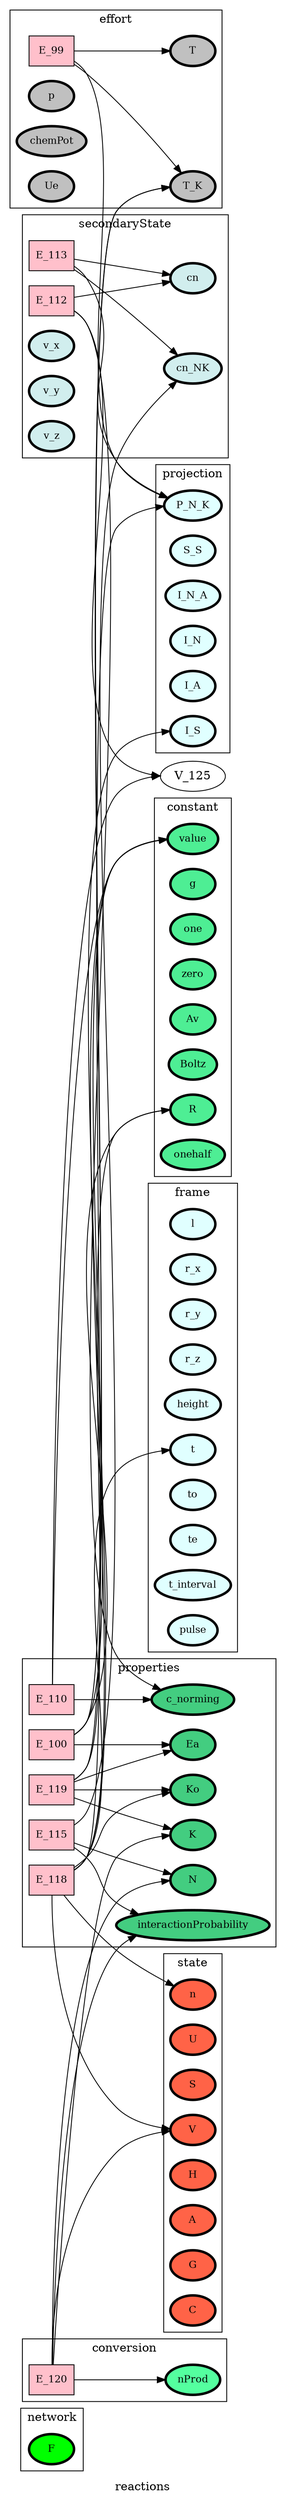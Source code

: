 digraph reactions {
label=reactions;
rankdir=LR;
subgraph cluster_reactions___network {
label=network;
rankdir=LR;
V_10 [fillcolor=green, fontsize=12, label=F, penwidth=3, style=filled];
}

subgraph cluster_reactions___projection {
label=projection;
rankdir=LR;
V_113 [fillcolor=lightcyan, fontsize=12, label=P_N_K, penwidth=3, style=filled];
V_170 [fillcolor=lightcyan, fontsize=12, label=S_S, penwidth=3, style=filled];
V_48 [fillcolor=lightcyan, fontsize=12, label=I_N_A, penwidth=3, style=filled];
V_96 [fillcolor=lightcyan, fontsize=12, label=I_N, penwidth=3, style=filled];
V_97 [fillcolor=lightcyan, fontsize=12, label=I_A, penwidth=3, style=filled];
V_98 [fillcolor=lightcyan, fontsize=12, label=I_S, penwidth=3, style=filled];
}

subgraph cluster_reactions___differenceOperator {
label=differenceOperator;
rankdir=LR;
}

subgraph cluster_reactions___frame {
label=frame;
rankdir=LR;
V_11 [fillcolor=lightcyan1, fontsize=12, label=l, penwidth=3, style=filled];
V_12 [fillcolor=lightcyan1, fontsize=12, label=r_x, penwidth=3, style=filled];
V_13 [fillcolor=lightcyan1, fontsize=12, label=r_y, penwidth=3, style=filled];
V_14 [fillcolor=lightcyan1, fontsize=12, label=r_z, penwidth=3, style=filled];
V_189 [fillcolor=lightcyan1, fontsize=12, label=height, penwidth=3, style=filled];
V_4 [fillcolor=lightcyan1, fontsize=12, label=t, penwidth=3, style=filled];
V_5 [fillcolor=lightcyan1, fontsize=12, label=to, penwidth=3, style=filled];
V_6 [fillcolor=lightcyan1, fontsize=12, label=te, penwidth=3, style=filled];
V_7 [fillcolor=lightcyan1, fontsize=12, label=t_interval, penwidth=3, style=filled];
V_9 [fillcolor=lightcyan1, fontsize=12, label=pulse, penwidth=3, style=filled];
}

subgraph cluster_reactions___state {
label=state;
rankdir=LR;
V_15 [fillcolor=tomato, fontsize=12, label=V, penwidth=3, style=filled];
V_16 [fillcolor=tomato, fontsize=12, label=U, penwidth=3, style=filled];
V_17 [fillcolor=tomato, fontsize=12, label=S, penwidth=3, style=filled];
V_18 [fillcolor=tomato, fontsize=12, label=n, penwidth=3, style=filled];
V_22 [fillcolor=tomato, fontsize=12, label=H, penwidth=3, style=filled];
V_23 [fillcolor=tomato, fontsize=12, label=A, penwidth=3, style=filled];
V_24 [fillcolor=tomato, fontsize=12, label=G, penwidth=3, style=filled];
V_25 [fillcolor=tomato, fontsize=12, label=C, penwidth=3, style=filled];
}

subgraph cluster_reactions___constant {
label=constant;
rankdir=LR;
V_1 [fillcolor=seagreen2, fontsize=12, label=value, penwidth=3, style=filled];
V_190 [fillcolor=seagreen2, fontsize=12, label=g, penwidth=3, style=filled];
V_2 [fillcolor=seagreen2, fontsize=12, label=one, penwidth=3, style=filled];
V_3 [fillcolor=seagreen2, fontsize=12, label=zero, penwidth=3, style=filled];
V_32 [fillcolor=seagreen2, fontsize=12, label=Av, penwidth=3, style=filled];
V_33 [fillcolor=seagreen2, fontsize=12, label=Boltz, penwidth=3, style=filled];
V_34 [fillcolor=seagreen2, fontsize=12, label=R, penwidth=3, style=filled];
V_8 [fillcolor=seagreen2, fontsize=12, label=onehalf, penwidth=3, style=filled];
}

E_99 -> V_113  [splines=ortho];
E_99 -> V_19  [splines=ortho];
subgraph cluster_reactions___effort {
label=effort;
rankdir=LR;
V_114 [fillcolor=grey, fontsize=12, label=T_K, penwidth=3, style=filled];
V_19 [fillcolor=grey, fontsize=12, label=T, penwidth=3, style=filled];
V_20 [fillcolor=grey, fontsize=12, label=p, penwidth=3, style=filled];
V_21 [fillcolor=grey, fontsize=12, label=chemPot, penwidth=3, style=filled];
V_35 [fillcolor=grey, fontsize=12, label=Ue, penwidth=3, style=filled];
E_99 [fillcolor=pink, fontsize=12, shape=box, style=filled];
E_99 -> V_114  [splines=ortho];
}

E_112 -> V_125  [splines=ortho];
E_112 -> V_126  [splines=ortho];
E_113 -> V_113  [splines=ortho];
E_113 -> V_128  [splines=ortho];
subgraph cluster_reactions___secondaryState {
label=secondaryState;
rankdir=LR;
V_128 [fillcolor=lightcyan2, fontsize=12, label=cn, penwidth=3, style=filled];
V_129 [fillcolor=lightcyan2, fontsize=12, label=cn_NK, penwidth=3, style=filled];
V_27 [fillcolor=lightcyan2, fontsize=12, label=v_x, penwidth=3, style=filled];
V_28 [fillcolor=lightcyan2, fontsize=12, label=v_y, penwidth=3, style=filled];
V_29 [fillcolor=lightcyan2, fontsize=12, label=v_z, penwidth=3, style=filled];
E_112 [fillcolor=pink, fontsize=12, shape=box, style=filled];
E_112 -> V_128  [splines=ortho];
E_113 [fillcolor=pink, fontsize=12, shape=box, style=filled];
E_113 -> V_129  [splines=ortho];
}

subgraph cluster_reactions___diffState {
label=diffState;
rankdir=LR;
}

E_100 -> V_1  [splines=ortho];
E_100 -> V_114  [splines=ortho];
E_100 -> V_34  [splines=ortho];
E_110 -> V_1  [splines=ortho];
E_110 -> V_125  [splines=ortho];
E_115 -> V_118  [splines=ortho];
E_115 -> V_129  [splines=ortho];
E_118 -> V_1  [splines=ortho];
E_118 -> V_113  [splines=ortho];
E_118 -> V_15  [splines=ortho];
E_118 -> V_18  [splines=ortho];
E_118 -> V_4  [splines=ortho];
E_118 -> V_98  [splines=ortho];
E_119 -> V_114  [splines=ortho];
E_119 -> V_115  [splines=ortho];
E_119 -> V_134  [splines=ortho];
E_119 -> V_34  [splines=ortho];
subgraph cluster_reactions___properties {
label=properties;
rankdir=LR;
V_115 [fillcolor=seagreen3, fontsize=12, label=Ea, penwidth=3, style=filled];
V_118 [fillcolor=seagreen3, fontsize=12, label=N, penwidth=3, style=filled];
V_126 [fillcolor=seagreen3, fontsize=12, label=c_norming, penwidth=3, style=filled];
V_131 [fillcolor=seagreen3, fontsize=12, label=interactionProbability, penwidth=3, style=filled];
V_134 [fillcolor=seagreen3, fontsize=12, label=Ko, penwidth=3, style=filled];
V_135 [fillcolor=seagreen3, fontsize=12, label=K, penwidth=3, style=filled];
E_100 [fillcolor=pink, fontsize=12, shape=box, style=filled];
E_100 -> V_115  [splines=ortho];
E_110 [fillcolor=pink, fontsize=12, shape=box, style=filled];
E_110 -> V_126  [splines=ortho];
E_115 [fillcolor=pink, fontsize=12, shape=box, style=filled];
E_115 -> V_131  [splines=ortho];
E_118 [fillcolor=pink, fontsize=12, shape=box, style=filled];
E_118 -> V_134  [splines=ortho];
E_119 [fillcolor=pink, fontsize=12, shape=box, style=filled];
E_119 -> V_135  [splines=ortho];
}

E_120 -> V_118  [splines=ortho];
E_120 -> V_131  [splines=ortho];
E_120 -> V_135  [splines=ortho];
E_120 -> V_15  [splines=ortho];
subgraph cluster_reactions___conversion {
label=conversion;
rankdir=LR;
V_136 [fillcolor=seagreen1, fontsize=12, label=nProd, penwidth=3, style=filled];
E_120 [fillcolor=pink, fontsize=12, shape=box, style=filled];
E_120 -> V_136  [splines=ortho];
}

}

